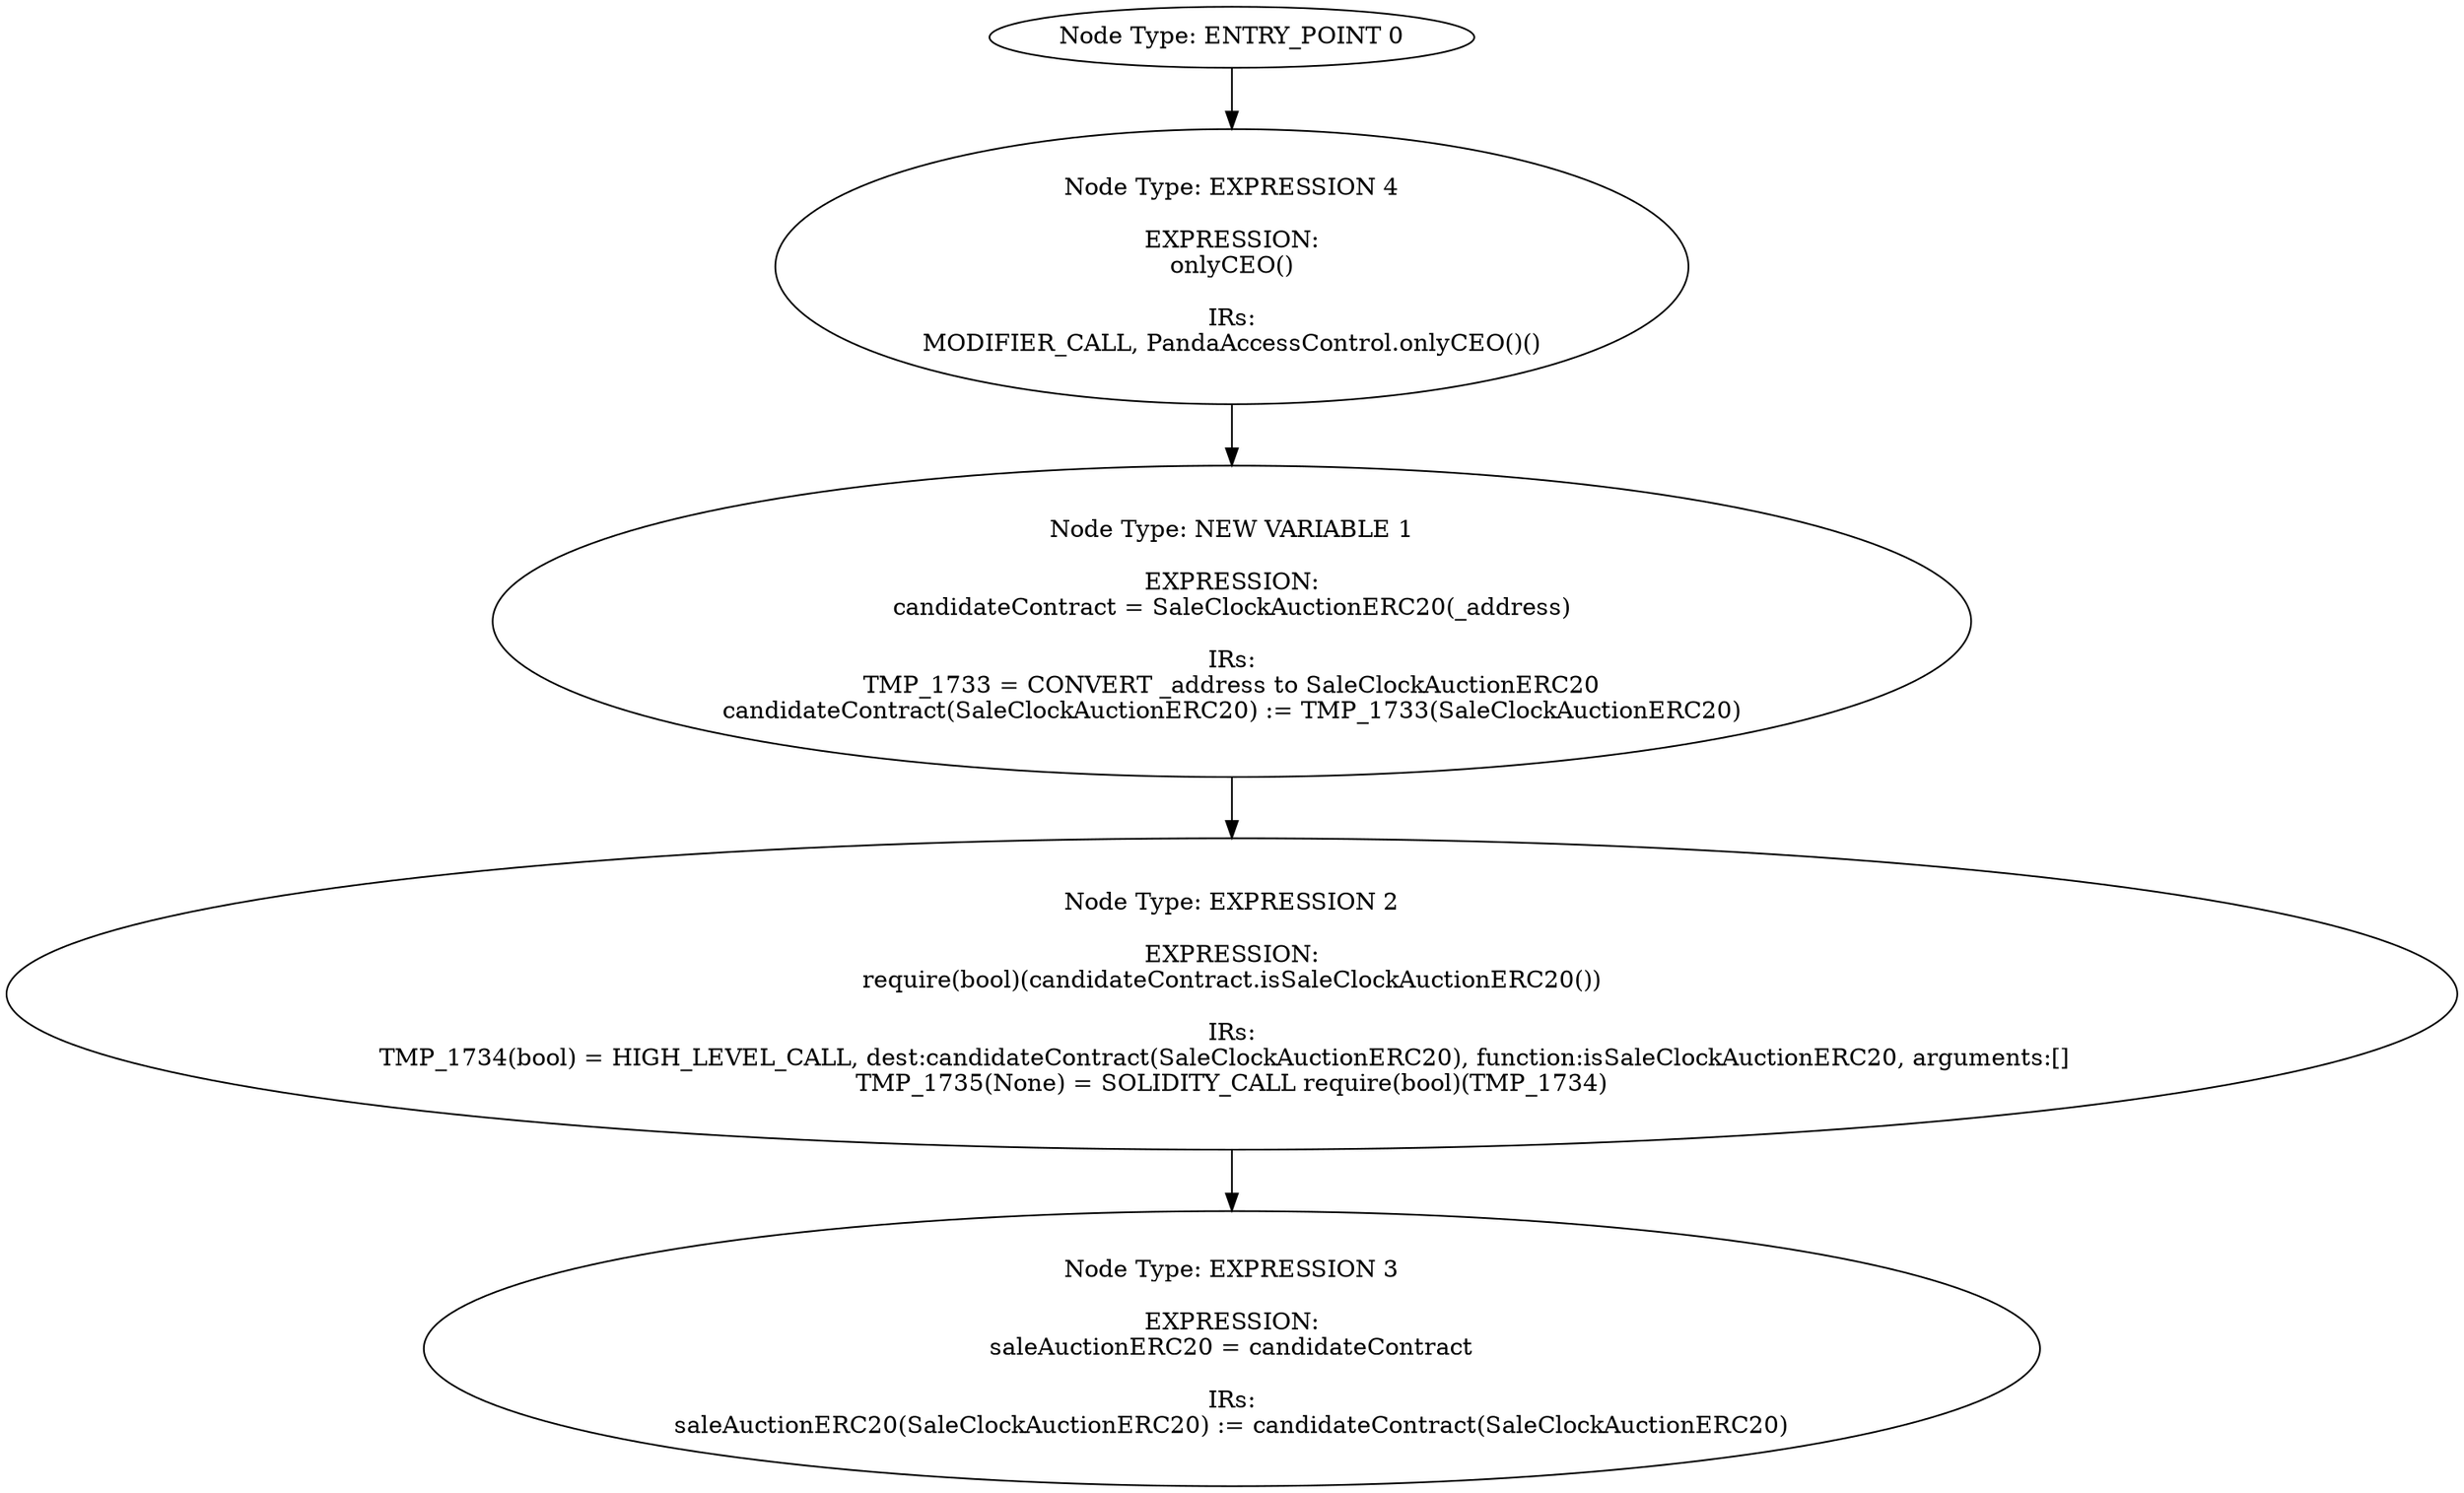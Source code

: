 digraph{
0[label="Node Type: ENTRY_POINT 0
"];
0->4;
1[label="Node Type: NEW VARIABLE 1

EXPRESSION:
candidateContract = SaleClockAuctionERC20(_address)

IRs:
TMP_1733 = CONVERT _address to SaleClockAuctionERC20
candidateContract(SaleClockAuctionERC20) := TMP_1733(SaleClockAuctionERC20)"];
1->2;
2[label="Node Type: EXPRESSION 2

EXPRESSION:
require(bool)(candidateContract.isSaleClockAuctionERC20())

IRs:
TMP_1734(bool) = HIGH_LEVEL_CALL, dest:candidateContract(SaleClockAuctionERC20), function:isSaleClockAuctionERC20, arguments:[]  
TMP_1735(None) = SOLIDITY_CALL require(bool)(TMP_1734)"];
2->3;
3[label="Node Type: EXPRESSION 3

EXPRESSION:
saleAuctionERC20 = candidateContract

IRs:
saleAuctionERC20(SaleClockAuctionERC20) := candidateContract(SaleClockAuctionERC20)"];
4[label="Node Type: EXPRESSION 4

EXPRESSION:
onlyCEO()

IRs:
MODIFIER_CALL, PandaAccessControl.onlyCEO()()"];
4->1;
}
